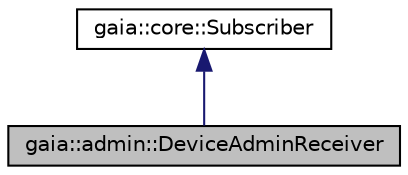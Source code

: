digraph G
{
  edge [fontname="Helvetica",fontsize="10",labelfontname="Helvetica",labelfontsize="10"];
  node [fontname="Helvetica",fontsize="10",shape=record];
  Node1 [label="gaia::admin::DeviceAdminReceiver",height=0.2,width=0.4,color="black", fillcolor="grey75", style="filled" fontcolor="black"];
  Node2 -> Node1 [dir=back,color="midnightblue",fontsize="10",style="solid",fontname="Helvetica"];
  Node2 [label="gaia::core::Subscriber",height=0.2,width=0.4,color="black", fillcolor="white", style="filled",URL="$d0/d81/classgaia_1_1core_1_1_subscriber.html",tooltip="The class will receive Demand sent by sendBroadcast()."];
}
